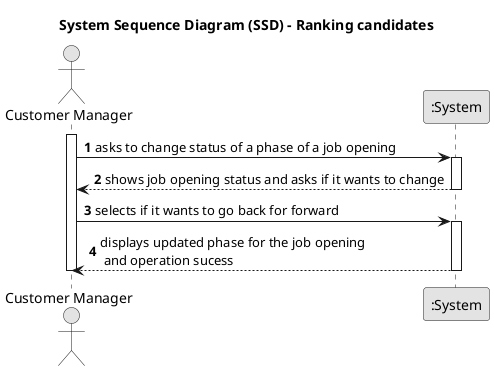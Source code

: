 @startuml
skinparam monochrome true
skinparam packageStyle rectangle
skinparam shadowing false

title System Sequence Diagram (SSD) - Ranking candidates

autonumber

actor "Customer Manager" as CM
participant ":System" as System

activate CM

    CM -> System : asks to change status of a phase of a job opening
    activate System


       System --> CM : shows job opening status and asks if it wants to change
    deactivate System

    CM -> System : selects if it wants to go back for forward
    activate System

        System --> CM : displays updated phase for the job opening \n and operation sucess
    deactivate System

deactivate CM

@enduml